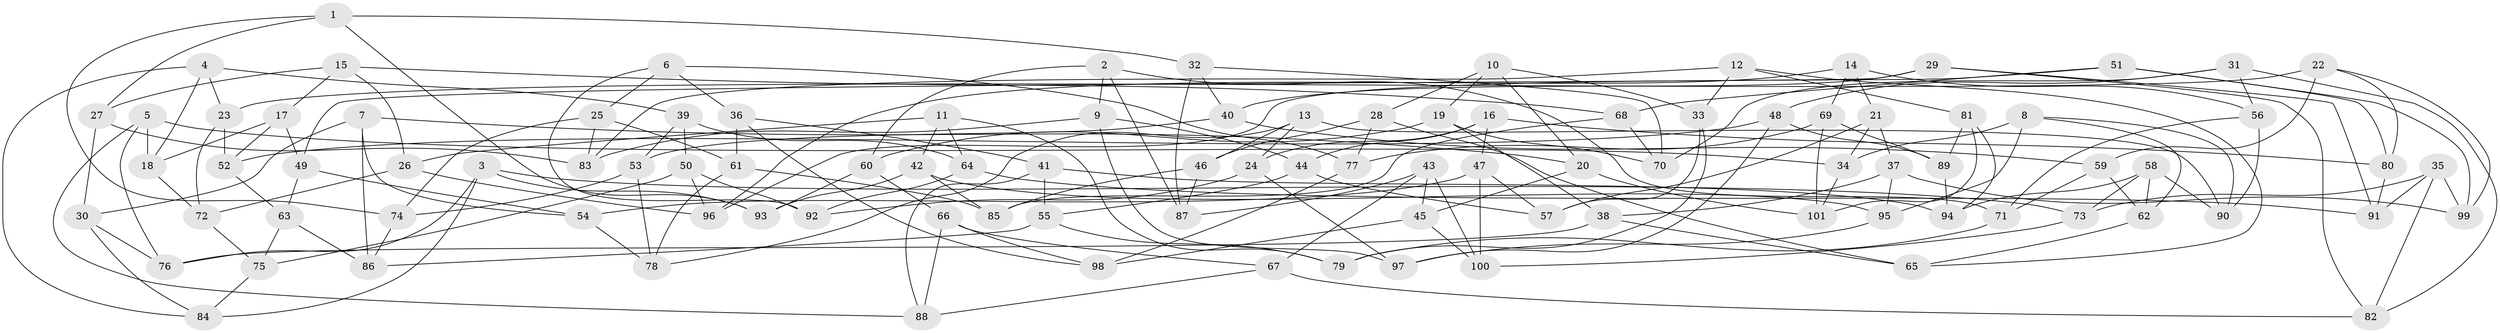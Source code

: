 // Generated by graph-tools (version 1.1) at 2025/27/03/09/25 03:27:02]
// undirected, 101 vertices, 202 edges
graph export_dot {
graph [start="1"]
  node [color=gray90,style=filled];
  1;
  2;
  3;
  4;
  5;
  6;
  7;
  8;
  9;
  10;
  11;
  12;
  13;
  14;
  15;
  16;
  17;
  18;
  19;
  20;
  21;
  22;
  23;
  24;
  25;
  26;
  27;
  28;
  29;
  30;
  31;
  32;
  33;
  34;
  35;
  36;
  37;
  38;
  39;
  40;
  41;
  42;
  43;
  44;
  45;
  46;
  47;
  48;
  49;
  50;
  51;
  52;
  53;
  54;
  55;
  56;
  57;
  58;
  59;
  60;
  61;
  62;
  63;
  64;
  65;
  66;
  67;
  68;
  69;
  70;
  71;
  72;
  73;
  74;
  75;
  76;
  77;
  78;
  79;
  80;
  81;
  82;
  83;
  84;
  85;
  86;
  87;
  88;
  89;
  90;
  91;
  92;
  93;
  94;
  95;
  96;
  97;
  98;
  99;
  100;
  101;
  1 -- 27;
  1 -- 74;
  1 -- 32;
  1 -- 93;
  2 -- 71;
  2 -- 9;
  2 -- 87;
  2 -- 60;
  3 -- 76;
  3 -- 73;
  3 -- 84;
  3 -- 93;
  4 -- 18;
  4 -- 23;
  4 -- 84;
  4 -- 39;
  5 -- 34;
  5 -- 88;
  5 -- 76;
  5 -- 18;
  6 -- 36;
  6 -- 77;
  6 -- 25;
  6 -- 92;
  7 -- 20;
  7 -- 54;
  7 -- 30;
  7 -- 86;
  8 -- 95;
  8 -- 62;
  8 -- 34;
  8 -- 90;
  9 -- 97;
  9 -- 83;
  9 -- 44;
  10 -- 19;
  10 -- 28;
  10 -- 20;
  10 -- 33;
  11 -- 26;
  11 -- 42;
  11 -- 79;
  11 -- 64;
  12 -- 83;
  12 -- 33;
  12 -- 65;
  12 -- 81;
  13 -- 24;
  13 -- 90;
  13 -- 46;
  13 -- 78;
  14 -- 56;
  14 -- 21;
  14 -- 96;
  14 -- 69;
  15 -- 27;
  15 -- 26;
  15 -- 68;
  15 -- 17;
  16 -- 44;
  16 -- 24;
  16 -- 47;
  16 -- 80;
  17 -- 49;
  17 -- 52;
  17 -- 18;
  18 -- 72;
  19 -- 60;
  19 -- 70;
  19 -- 38;
  20 -- 45;
  20 -- 101;
  21 -- 57;
  21 -- 34;
  21 -- 37;
  22 -- 59;
  22 -- 99;
  22 -- 80;
  22 -- 23;
  23 -- 52;
  23 -- 72;
  24 -- 97;
  24 -- 92;
  25 -- 74;
  25 -- 61;
  25 -- 83;
  26 -- 96;
  26 -- 72;
  27 -- 83;
  27 -- 30;
  28 -- 77;
  28 -- 65;
  28 -- 46;
  29 -- 40;
  29 -- 82;
  29 -- 49;
  29 -- 91;
  30 -- 84;
  30 -- 76;
  31 -- 82;
  31 -- 48;
  31 -- 56;
  31 -- 70;
  32 -- 40;
  32 -- 87;
  32 -- 70;
  33 -- 79;
  33 -- 57;
  34 -- 101;
  35 -- 91;
  35 -- 73;
  35 -- 99;
  35 -- 82;
  36 -- 98;
  36 -- 41;
  36 -- 61;
  37 -- 38;
  37 -- 95;
  37 -- 99;
  38 -- 76;
  38 -- 65;
  39 -- 53;
  39 -- 50;
  39 -- 64;
  40 -- 53;
  40 -- 59;
  41 -- 94;
  41 -- 55;
  41 -- 88;
  42 -- 93;
  42 -- 95;
  42 -- 85;
  43 -- 45;
  43 -- 100;
  43 -- 67;
  43 -- 87;
  44 -- 55;
  44 -- 57;
  45 -- 100;
  45 -- 98;
  46 -- 85;
  46 -- 87;
  47 -- 54;
  47 -- 100;
  47 -- 57;
  48 -- 97;
  48 -- 89;
  48 -- 52;
  49 -- 54;
  49 -- 63;
  50 -- 75;
  50 -- 96;
  50 -- 92;
  51 -- 96;
  51 -- 68;
  51 -- 99;
  51 -- 80;
  52 -- 63;
  53 -- 74;
  53 -- 78;
  54 -- 78;
  55 -- 79;
  55 -- 86;
  56 -- 90;
  56 -- 71;
  58 -- 73;
  58 -- 94;
  58 -- 90;
  58 -- 62;
  59 -- 62;
  59 -- 71;
  60 -- 93;
  60 -- 66;
  61 -- 78;
  61 -- 85;
  62 -- 65;
  63 -- 86;
  63 -- 75;
  64 -- 91;
  64 -- 92;
  66 -- 88;
  66 -- 98;
  66 -- 67;
  67 -- 88;
  67 -- 82;
  68 -- 70;
  68 -- 85;
  69 -- 101;
  69 -- 77;
  69 -- 89;
  71 -- 79;
  72 -- 75;
  73 -- 100;
  74 -- 86;
  75 -- 84;
  77 -- 98;
  80 -- 91;
  81 -- 94;
  81 -- 89;
  81 -- 101;
  89 -- 94;
  95 -- 97;
}
